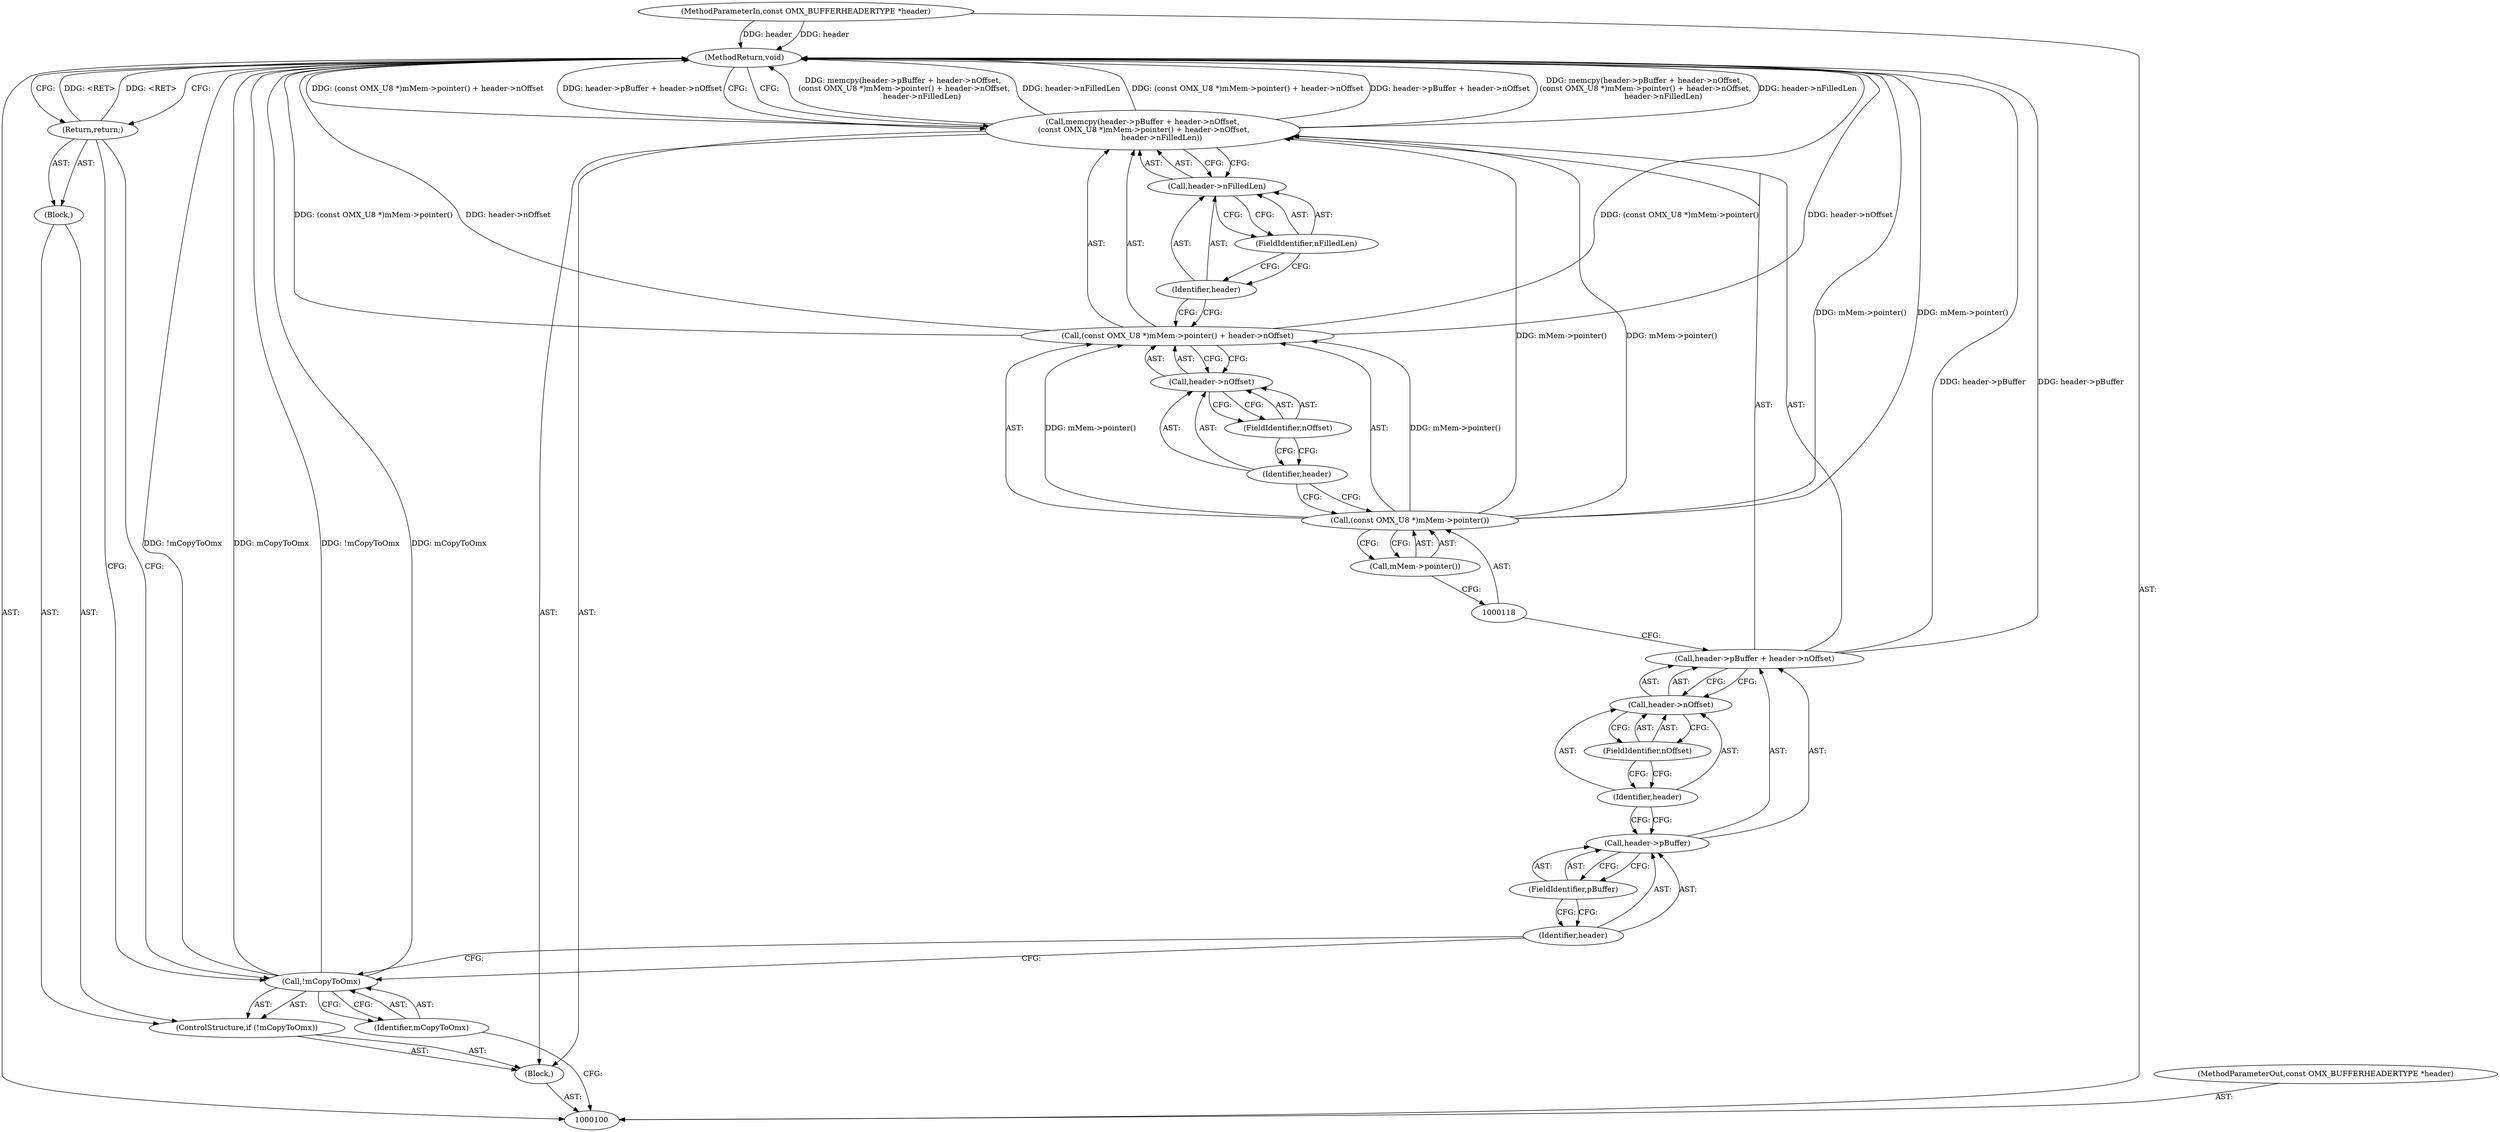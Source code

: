 digraph "0_Android_0f177948ae2640bfe4d70f8e4248e106406b3b0a_3" {
"1000101" [label="(MethodParameterIn,const OMX_BUFFERHEADERTYPE *header)"];
"1000159" [label="(MethodParameterOut,const OMX_BUFFERHEADERTYPE *header)"];
"1000126" [label="(MethodReturn,void)"];
"1000102" [label="(Block,)"];
"1000104" [label="(Call,!mCopyToOmx)"];
"1000105" [label="(Identifier,mCopyToOmx)"];
"1000106" [label="(Block,)"];
"1000103" [label="(ControlStructure,if (!mCopyToOmx))"];
"1000107" [label="(Return,return;)"];
"1000109" [label="(Call,header->pBuffer + header->nOffset)"];
"1000110" [label="(Call,header->pBuffer)"];
"1000111" [label="(Identifier,header)"];
"1000112" [label="(FieldIdentifier,pBuffer)"];
"1000113" [label="(Call,header->nOffset)"];
"1000114" [label="(Identifier,header)"];
"1000115" [label="(FieldIdentifier,nOffset)"];
"1000108" [label="(Call,memcpy(header->pBuffer + header->nOffset,\n (const OMX_U8 *)mMem->pointer() + header->nOffset,\n                header->nFilledLen))"];
"1000116" [label="(Call,(const OMX_U8 *)mMem->pointer() + header->nOffset)"];
"1000117" [label="(Call,(const OMX_U8 *)mMem->pointer())"];
"1000119" [label="(Call,mMem->pointer())"];
"1000120" [label="(Call,header->nOffset)"];
"1000121" [label="(Identifier,header)"];
"1000122" [label="(FieldIdentifier,nOffset)"];
"1000123" [label="(Call,header->nFilledLen)"];
"1000124" [label="(Identifier,header)"];
"1000125" [label="(FieldIdentifier,nFilledLen)"];
"1000101" -> "1000100"  [label="AST: "];
"1000101" -> "1000126"  [label="DDG: header"];
"1000159" -> "1000100"  [label="AST: "];
"1000126" -> "1000100"  [label="AST: "];
"1000126" -> "1000107"  [label="CFG: "];
"1000126" -> "1000108"  [label="CFG: "];
"1000116" -> "1000126"  [label="DDG: (const OMX_U8 *)mMem->pointer()"];
"1000116" -> "1000126"  [label="DDG: header->nOffset"];
"1000108" -> "1000126"  [label="DDG: memcpy(header->pBuffer + header->nOffset,\n (const OMX_U8 *)mMem->pointer() + header->nOffset,\n                header->nFilledLen)"];
"1000108" -> "1000126"  [label="DDG: header->nFilledLen"];
"1000108" -> "1000126"  [label="DDG: (const OMX_U8 *)mMem->pointer() + header->nOffset"];
"1000108" -> "1000126"  [label="DDG: header->pBuffer + header->nOffset"];
"1000104" -> "1000126"  [label="DDG: !mCopyToOmx"];
"1000104" -> "1000126"  [label="DDG: mCopyToOmx"];
"1000117" -> "1000126"  [label="DDG: mMem->pointer()"];
"1000101" -> "1000126"  [label="DDG: header"];
"1000109" -> "1000126"  [label="DDG: header->pBuffer"];
"1000107" -> "1000126"  [label="DDG: <RET>"];
"1000102" -> "1000100"  [label="AST: "];
"1000103" -> "1000102"  [label="AST: "];
"1000108" -> "1000102"  [label="AST: "];
"1000104" -> "1000103"  [label="AST: "];
"1000104" -> "1000105"  [label="CFG: "];
"1000105" -> "1000104"  [label="AST: "];
"1000107" -> "1000104"  [label="CFG: "];
"1000111" -> "1000104"  [label="CFG: "];
"1000104" -> "1000126"  [label="DDG: !mCopyToOmx"];
"1000104" -> "1000126"  [label="DDG: mCopyToOmx"];
"1000105" -> "1000104"  [label="AST: "];
"1000105" -> "1000100"  [label="CFG: "];
"1000104" -> "1000105"  [label="CFG: "];
"1000106" -> "1000103"  [label="AST: "];
"1000107" -> "1000106"  [label="AST: "];
"1000103" -> "1000102"  [label="AST: "];
"1000104" -> "1000103"  [label="AST: "];
"1000106" -> "1000103"  [label="AST: "];
"1000107" -> "1000106"  [label="AST: "];
"1000107" -> "1000104"  [label="CFG: "];
"1000126" -> "1000107"  [label="CFG: "];
"1000107" -> "1000126"  [label="DDG: <RET>"];
"1000109" -> "1000108"  [label="AST: "];
"1000109" -> "1000113"  [label="CFG: "];
"1000110" -> "1000109"  [label="AST: "];
"1000113" -> "1000109"  [label="AST: "];
"1000118" -> "1000109"  [label="CFG: "];
"1000109" -> "1000126"  [label="DDG: header->pBuffer"];
"1000110" -> "1000109"  [label="AST: "];
"1000110" -> "1000112"  [label="CFG: "];
"1000111" -> "1000110"  [label="AST: "];
"1000112" -> "1000110"  [label="AST: "];
"1000114" -> "1000110"  [label="CFG: "];
"1000111" -> "1000110"  [label="AST: "];
"1000111" -> "1000104"  [label="CFG: "];
"1000112" -> "1000111"  [label="CFG: "];
"1000112" -> "1000110"  [label="AST: "];
"1000112" -> "1000111"  [label="CFG: "];
"1000110" -> "1000112"  [label="CFG: "];
"1000113" -> "1000109"  [label="AST: "];
"1000113" -> "1000115"  [label="CFG: "];
"1000114" -> "1000113"  [label="AST: "];
"1000115" -> "1000113"  [label="AST: "];
"1000109" -> "1000113"  [label="CFG: "];
"1000114" -> "1000113"  [label="AST: "];
"1000114" -> "1000110"  [label="CFG: "];
"1000115" -> "1000114"  [label="CFG: "];
"1000115" -> "1000113"  [label="AST: "];
"1000115" -> "1000114"  [label="CFG: "];
"1000113" -> "1000115"  [label="CFG: "];
"1000108" -> "1000102"  [label="AST: "];
"1000108" -> "1000123"  [label="CFG: "];
"1000109" -> "1000108"  [label="AST: "];
"1000116" -> "1000108"  [label="AST: "];
"1000123" -> "1000108"  [label="AST: "];
"1000126" -> "1000108"  [label="CFG: "];
"1000108" -> "1000126"  [label="DDG: memcpy(header->pBuffer + header->nOffset,\n (const OMX_U8 *)mMem->pointer() + header->nOffset,\n                header->nFilledLen)"];
"1000108" -> "1000126"  [label="DDG: header->nFilledLen"];
"1000108" -> "1000126"  [label="DDG: (const OMX_U8 *)mMem->pointer() + header->nOffset"];
"1000108" -> "1000126"  [label="DDG: header->pBuffer + header->nOffset"];
"1000117" -> "1000108"  [label="DDG: mMem->pointer()"];
"1000116" -> "1000108"  [label="AST: "];
"1000116" -> "1000120"  [label="CFG: "];
"1000117" -> "1000116"  [label="AST: "];
"1000120" -> "1000116"  [label="AST: "];
"1000124" -> "1000116"  [label="CFG: "];
"1000116" -> "1000126"  [label="DDG: (const OMX_U8 *)mMem->pointer()"];
"1000116" -> "1000126"  [label="DDG: header->nOffset"];
"1000117" -> "1000116"  [label="DDG: mMem->pointer()"];
"1000117" -> "1000116"  [label="AST: "];
"1000117" -> "1000119"  [label="CFG: "];
"1000118" -> "1000117"  [label="AST: "];
"1000119" -> "1000117"  [label="AST: "];
"1000121" -> "1000117"  [label="CFG: "];
"1000117" -> "1000126"  [label="DDG: mMem->pointer()"];
"1000117" -> "1000108"  [label="DDG: mMem->pointer()"];
"1000117" -> "1000116"  [label="DDG: mMem->pointer()"];
"1000119" -> "1000117"  [label="AST: "];
"1000119" -> "1000118"  [label="CFG: "];
"1000117" -> "1000119"  [label="CFG: "];
"1000120" -> "1000116"  [label="AST: "];
"1000120" -> "1000122"  [label="CFG: "];
"1000121" -> "1000120"  [label="AST: "];
"1000122" -> "1000120"  [label="AST: "];
"1000116" -> "1000120"  [label="CFG: "];
"1000121" -> "1000120"  [label="AST: "];
"1000121" -> "1000117"  [label="CFG: "];
"1000122" -> "1000121"  [label="CFG: "];
"1000122" -> "1000120"  [label="AST: "];
"1000122" -> "1000121"  [label="CFG: "];
"1000120" -> "1000122"  [label="CFG: "];
"1000123" -> "1000108"  [label="AST: "];
"1000123" -> "1000125"  [label="CFG: "];
"1000124" -> "1000123"  [label="AST: "];
"1000125" -> "1000123"  [label="AST: "];
"1000108" -> "1000123"  [label="CFG: "];
"1000124" -> "1000123"  [label="AST: "];
"1000124" -> "1000116"  [label="CFG: "];
"1000125" -> "1000124"  [label="CFG: "];
"1000125" -> "1000123"  [label="AST: "];
"1000125" -> "1000124"  [label="CFG: "];
"1000123" -> "1000125"  [label="CFG: "];
}
